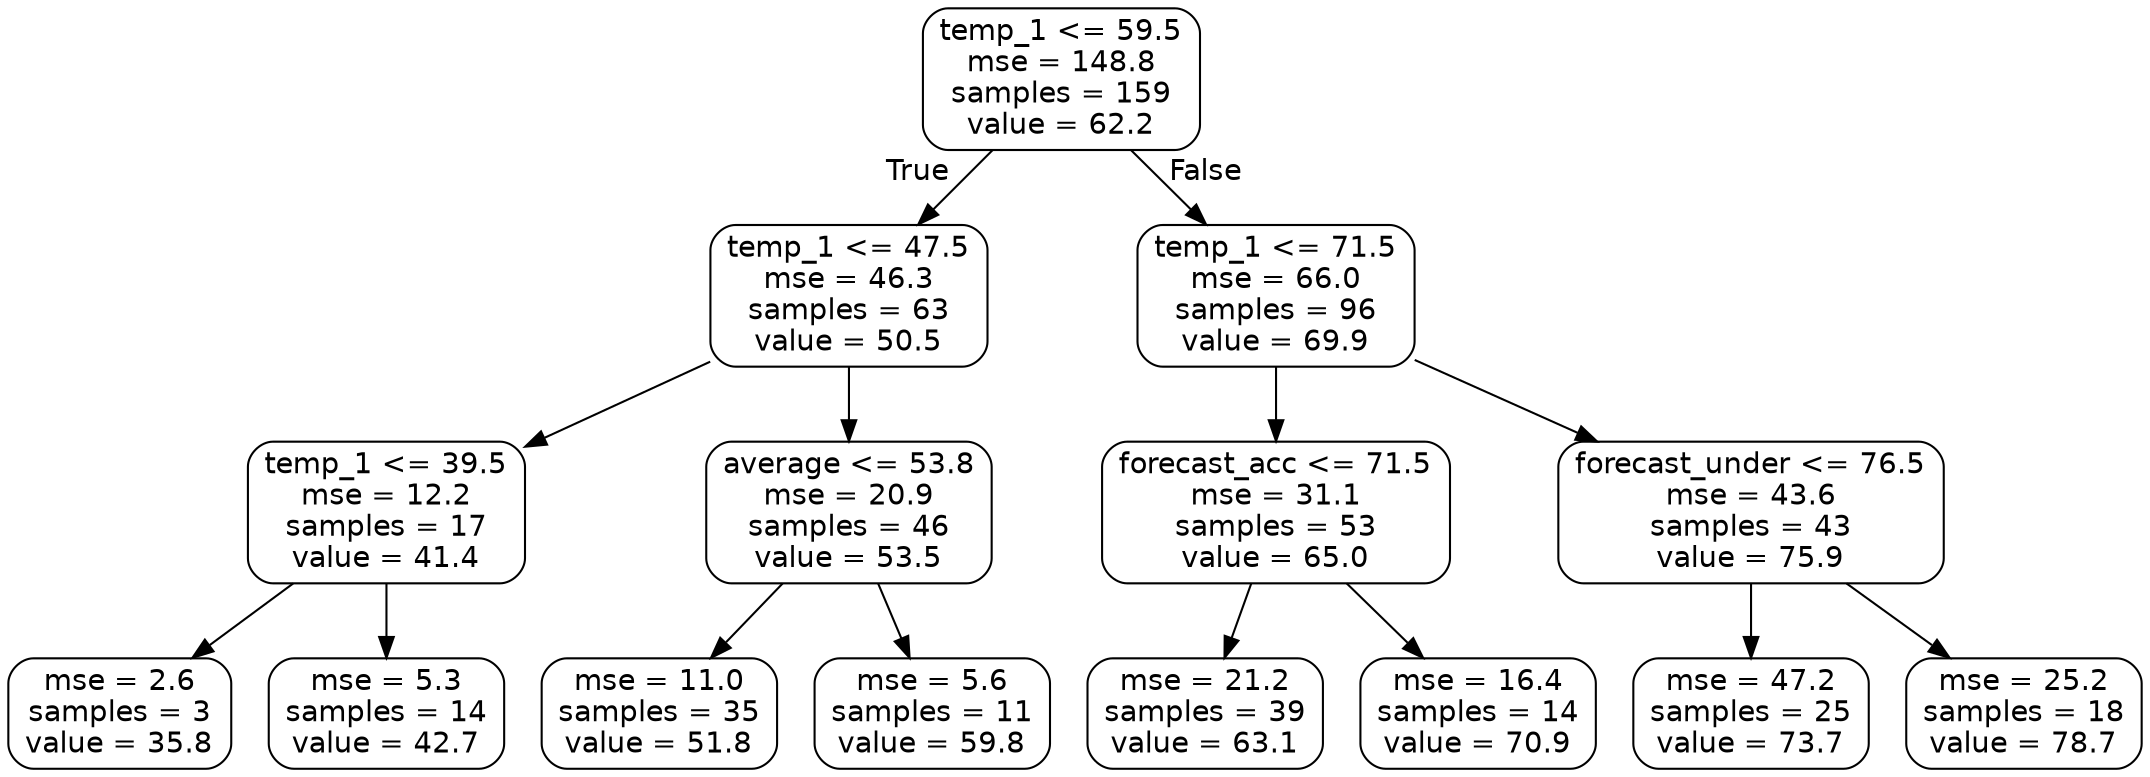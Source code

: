 digraph Tree {
node [shape=box, style="rounded", color="black", fontname=helvetica] ;
edge [fontname=helvetica] ;
0 [label="temp_1 <= 59.5\nmse = 148.8\nsamples = 159\nvalue = 62.2"] ;
1 [label="temp_1 <= 47.5\nmse = 46.3\nsamples = 63\nvalue = 50.5"] ;
0 -> 1 [labeldistance=2.5, labelangle=45, headlabel="True"] ;
2 [label="temp_1 <= 39.5\nmse = 12.2\nsamples = 17\nvalue = 41.4"] ;
1 -> 2 ;
3 [label="mse = 2.6\nsamples = 3\nvalue = 35.8"] ;
2 -> 3 ;
4 [label="mse = 5.3\nsamples = 14\nvalue = 42.7"] ;
2 -> 4 ;
5 [label="average <= 53.8\nmse = 20.9\nsamples = 46\nvalue = 53.5"] ;
1 -> 5 ;
6 [label="mse = 11.0\nsamples = 35\nvalue = 51.8"] ;
5 -> 6 ;
7 [label="mse = 5.6\nsamples = 11\nvalue = 59.8"] ;
5 -> 7 ;
8 [label="temp_1 <= 71.5\nmse = 66.0\nsamples = 96\nvalue = 69.9"] ;
0 -> 8 [labeldistance=2.5, labelangle=-45, headlabel="False"] ;
9 [label="forecast_acc <= 71.5\nmse = 31.1\nsamples = 53\nvalue = 65.0"] ;
8 -> 9 ;
10 [label="mse = 21.2\nsamples = 39\nvalue = 63.1"] ;
9 -> 10 ;
11 [label="mse = 16.4\nsamples = 14\nvalue = 70.9"] ;
9 -> 11 ;
12 [label="forecast_under <= 76.5\nmse = 43.6\nsamples = 43\nvalue = 75.9"] ;
8 -> 12 ;
13 [label="mse = 47.2\nsamples = 25\nvalue = 73.7"] ;
12 -> 13 ;
14 [label="mse = 25.2\nsamples = 18\nvalue = 78.7"] ;
12 -> 14 ;
}